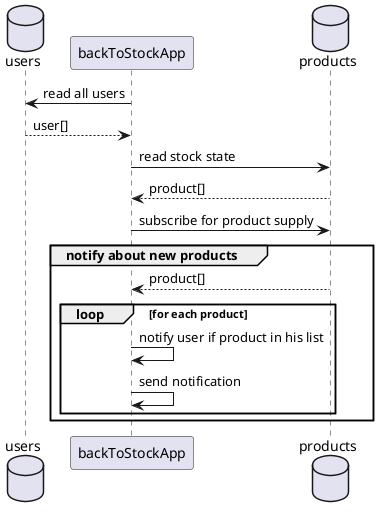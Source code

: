 @startuml

database users as udb
participant backToStockApp as a
database products as pdb

a -> udb: read all users
udb --> a: user[]

a -> pdb: read stock state
pdb --> a: product[]

a -> pdb: subscribe for product supply

group notify about new products
    pdb --> a: product[]
    loop for each product 
        a -> a: notify user if product in his list
        a -> a: send notification
    end
end
@enduml